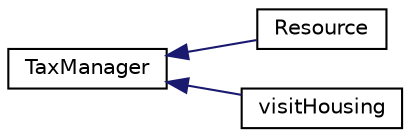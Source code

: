 digraph "Graphical Class Hierarchy"
{
 // LATEX_PDF_SIZE
  edge [fontname="Helvetica",fontsize="10",labelfontname="Helvetica",labelfontsize="10"];
  node [fontname="Helvetica",fontsize="10",shape=record];
  rankdir="LR";
  Node0 [label="TaxManager",height=0.2,width=0.4,color="black", fillcolor="white", style="filled",URL="$classTaxManager.html",tooltip="Manages the taxation system and financial distribution within the city."];
  Node0 -> Node1 [dir="back",color="midnightblue",fontsize="10",style="solid",fontname="Helvetica"];
  Node1 [label="Resource",height=0.2,width=0.4,color="black", fillcolor="white", style="filled",URL="$classResource.html",tooltip="Abstract base class for all types of resources."];
  Node0 -> Node2 [dir="back",color="midnightblue",fontsize="10",style="solid",fontname="Helvetica"];
  Node2 [label="visitHousing",height=0.2,width=0.4,color="black", fillcolor="white", style="filled",URL="$classvisitHousing.html",tooltip="Visitor class for handling tax-related operations on housing structures."];
}
